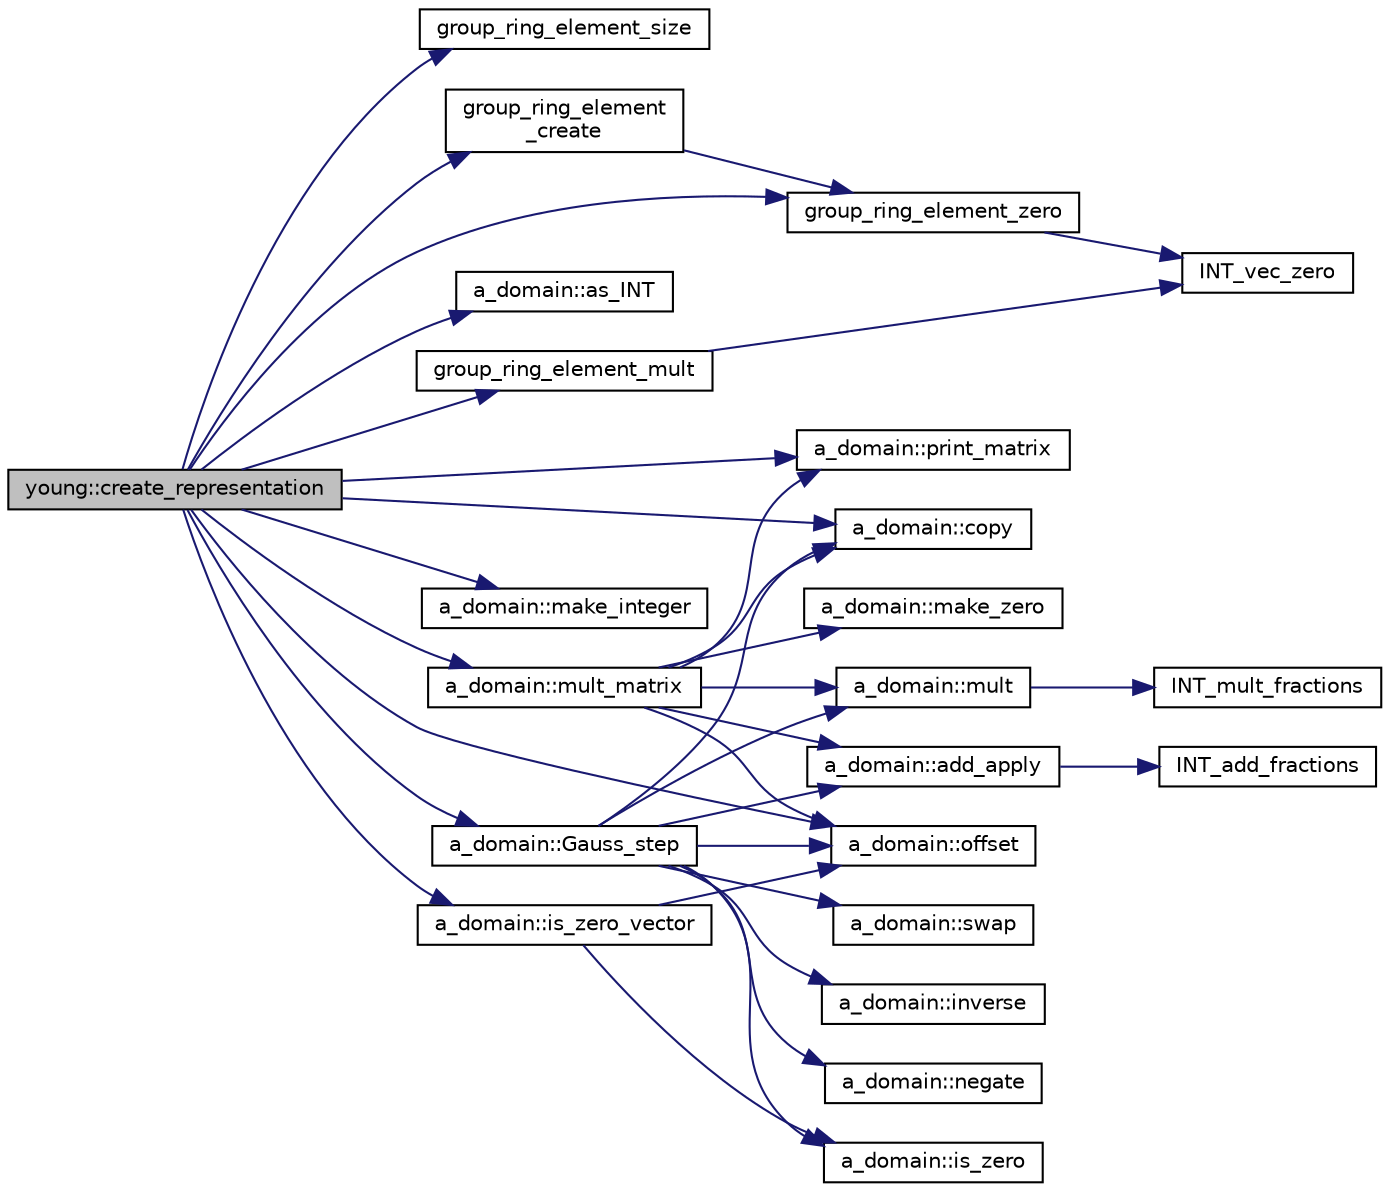 digraph "young::create_representation"
{
  edge [fontname="Helvetica",fontsize="10",labelfontname="Helvetica",labelfontsize="10"];
  node [fontname="Helvetica",fontsize="10",shape=record];
  rankdir="LR";
  Node76 [label="young::create_representation",height=0.2,width=0.4,color="black", fillcolor="grey75", style="filled", fontcolor="black"];
  Node76 -> Node77 [color="midnightblue",fontsize="10",style="solid",fontname="Helvetica"];
  Node77 [label="group_ring_element_size",height=0.2,width=0.4,color="black", fillcolor="white", style="filled",URL="$d5/d90/action__global_8_c.html#aa69f0f133e04605fcbcf60c2a20e5621"];
  Node76 -> Node78 [color="midnightblue",fontsize="10",style="solid",fontname="Helvetica"];
  Node78 [label="group_ring_element\l_create",height=0.2,width=0.4,color="black", fillcolor="white", style="filled",URL="$d5/d90/action__global_8_c.html#ada8daaf3a2b856f318124282d698a183"];
  Node78 -> Node79 [color="midnightblue",fontsize="10",style="solid",fontname="Helvetica"];
  Node79 [label="group_ring_element_zero",height=0.2,width=0.4,color="black", fillcolor="white", style="filled",URL="$d5/d90/action__global_8_c.html#a1927d1005f9747c543f4fbd7b3b4d2cf"];
  Node79 -> Node80 [color="midnightblue",fontsize="10",style="solid",fontname="Helvetica"];
  Node80 [label="INT_vec_zero",height=0.2,width=0.4,color="black", fillcolor="white", style="filled",URL="$df/dbf/sajeeb_8_c.html#aa8c9c7977203577026080f546fe4980f"];
  Node76 -> Node81 [color="midnightblue",fontsize="10",style="solid",fontname="Helvetica"];
  Node81 [label="a_domain::as_INT",height=0.2,width=0.4,color="black", fillcolor="white", style="filled",URL="$db/dd1/classa__domain.html#ac7988cb523f4a5d141f066c9e78a59a8"];
  Node76 -> Node82 [color="midnightblue",fontsize="10",style="solid",fontname="Helvetica"];
  Node82 [label="a_domain::offset",height=0.2,width=0.4,color="black", fillcolor="white", style="filled",URL="$db/dd1/classa__domain.html#a62f150e399aec130df913d65a7772ff3"];
  Node76 -> Node79 [color="midnightblue",fontsize="10",style="solid",fontname="Helvetica"];
  Node76 -> Node83 [color="midnightblue",fontsize="10",style="solid",fontname="Helvetica"];
  Node83 [label="group_ring_element_mult",height=0.2,width=0.4,color="black", fillcolor="white", style="filled",URL="$d5/d90/action__global_8_c.html#a0ac80b53427a7aa24a18f9f860819a6d"];
  Node83 -> Node80 [color="midnightblue",fontsize="10",style="solid",fontname="Helvetica"];
  Node76 -> Node84 [color="midnightblue",fontsize="10",style="solid",fontname="Helvetica"];
  Node84 [label="a_domain::copy",height=0.2,width=0.4,color="black", fillcolor="white", style="filled",URL="$db/dd1/classa__domain.html#a0a6f28f247762f79caeca959f58440bc"];
  Node76 -> Node85 [color="midnightblue",fontsize="10",style="solid",fontname="Helvetica"];
  Node85 [label="a_domain::make_integer",height=0.2,width=0.4,color="black", fillcolor="white", style="filled",URL="$db/dd1/classa__domain.html#aa2df348536ab3b2a701a9bf287c2f248"];
  Node76 -> Node86 [color="midnightblue",fontsize="10",style="solid",fontname="Helvetica"];
  Node86 [label="a_domain::print_matrix",height=0.2,width=0.4,color="black", fillcolor="white", style="filled",URL="$db/dd1/classa__domain.html#a5d2acb9c01e71e0e925e954b17861d19"];
  Node76 -> Node87 [color="midnightblue",fontsize="10",style="solid",fontname="Helvetica"];
  Node87 [label="a_domain::mult_matrix",height=0.2,width=0.4,color="black", fillcolor="white", style="filled",URL="$db/dd1/classa__domain.html#ab04b3597b7c8f411ea790f431dfe9a85"];
  Node87 -> Node86 [color="midnightblue",fontsize="10",style="solid",fontname="Helvetica"];
  Node87 -> Node88 [color="midnightblue",fontsize="10",style="solid",fontname="Helvetica"];
  Node88 [label="a_domain::make_zero",height=0.2,width=0.4,color="black", fillcolor="white", style="filled",URL="$db/dd1/classa__domain.html#a3a01cffc84b77049af781f6c314f7a75"];
  Node87 -> Node89 [color="midnightblue",fontsize="10",style="solid",fontname="Helvetica"];
  Node89 [label="a_domain::mult",height=0.2,width=0.4,color="black", fillcolor="white", style="filled",URL="$db/dd1/classa__domain.html#ae587ea71187430b3cfe4868182cd37f5"];
  Node89 -> Node90 [color="midnightblue",fontsize="10",style="solid",fontname="Helvetica"];
  Node90 [label="INT_mult_fractions",height=0.2,width=0.4,color="black", fillcolor="white", style="filled",URL="$de/dc5/algebra__and__number__theory_8h.html#ad45987433ae2f19d3af9b98fc4418559"];
  Node87 -> Node82 [color="midnightblue",fontsize="10",style="solid",fontname="Helvetica"];
  Node87 -> Node91 [color="midnightblue",fontsize="10",style="solid",fontname="Helvetica"];
  Node91 [label="a_domain::add_apply",height=0.2,width=0.4,color="black", fillcolor="white", style="filled",URL="$db/dd1/classa__domain.html#ae0a23ffe3a8f1c79d2a32bda8dcf43ba"];
  Node91 -> Node92 [color="midnightblue",fontsize="10",style="solid",fontname="Helvetica"];
  Node92 [label="INT_add_fractions",height=0.2,width=0.4,color="black", fillcolor="white", style="filled",URL="$de/dc5/algebra__and__number__theory_8h.html#a63dca96ff4af450258e99520cc36541c"];
  Node87 -> Node84 [color="midnightblue",fontsize="10",style="solid",fontname="Helvetica"];
  Node76 -> Node93 [color="midnightblue",fontsize="10",style="solid",fontname="Helvetica"];
  Node93 [label="a_domain::Gauss_step",height=0.2,width=0.4,color="black", fillcolor="white", style="filled",URL="$db/dd1/classa__domain.html#af3b9321ab12d926c21a8fc4cb7d7d203"];
  Node93 -> Node94 [color="midnightblue",fontsize="10",style="solid",fontname="Helvetica"];
  Node94 [label="a_domain::is_zero",height=0.2,width=0.4,color="black", fillcolor="white", style="filled",URL="$db/dd1/classa__domain.html#a7931dba1ff177d54e06217dc8191f58c"];
  Node93 -> Node82 [color="midnightblue",fontsize="10",style="solid",fontname="Helvetica"];
  Node93 -> Node95 [color="midnightblue",fontsize="10",style="solid",fontname="Helvetica"];
  Node95 [label="a_domain::swap",height=0.2,width=0.4,color="black", fillcolor="white", style="filled",URL="$db/dd1/classa__domain.html#a8bc23463db2935695424142fe9ae866b"];
  Node93 -> Node84 [color="midnightblue",fontsize="10",style="solid",fontname="Helvetica"];
  Node93 -> Node96 [color="midnightblue",fontsize="10",style="solid",fontname="Helvetica"];
  Node96 [label="a_domain::inverse",height=0.2,width=0.4,color="black", fillcolor="white", style="filled",URL="$db/dd1/classa__domain.html#aa5db8c2f149571c925fe7093ec2c87c6"];
  Node93 -> Node89 [color="midnightblue",fontsize="10",style="solid",fontname="Helvetica"];
  Node93 -> Node97 [color="midnightblue",fontsize="10",style="solid",fontname="Helvetica"];
  Node97 [label="a_domain::negate",height=0.2,width=0.4,color="black", fillcolor="white", style="filled",URL="$db/dd1/classa__domain.html#a13f69fa177cc5e2066c216174bee4295"];
  Node93 -> Node91 [color="midnightblue",fontsize="10",style="solid",fontname="Helvetica"];
  Node76 -> Node98 [color="midnightblue",fontsize="10",style="solid",fontname="Helvetica"];
  Node98 [label="a_domain::is_zero_vector",height=0.2,width=0.4,color="black", fillcolor="white", style="filled",URL="$db/dd1/classa__domain.html#ae912852fba4368a5dc10b3cf21d1ce71"];
  Node98 -> Node94 [color="midnightblue",fontsize="10",style="solid",fontname="Helvetica"];
  Node98 -> Node82 [color="midnightblue",fontsize="10",style="solid",fontname="Helvetica"];
}
